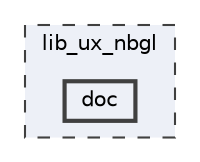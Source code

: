 digraph "lib_ux_nbgl/doc"
{
 // LATEX_PDF_SIZE
  bgcolor="transparent";
  edge [fontname=Helvetica,fontsize=10,labelfontname=Helvetica,labelfontsize=10];
  node [fontname=Helvetica,fontsize=10,shape=box,height=0.2,width=0.4];
  compound=true
  subgraph clusterdir_fdfc4f38db06572e81b3007856c18e9f {
    graph [ bgcolor="#edf0f7", pencolor="grey25", label="lib_ux_nbgl", fontname=Helvetica,fontsize=10 style="filled,dashed", URL="dir_fdfc4f38db06572e81b3007856c18e9f.html",tooltip=""]
  dir_666a88ea2afdd914d2d308b9d650823c [label="doc", fillcolor="#edf0f7", color="grey25", style="filled,bold", URL="dir_666a88ea2afdd914d2d308b9d650823c.html",tooltip=""];
  }
}
